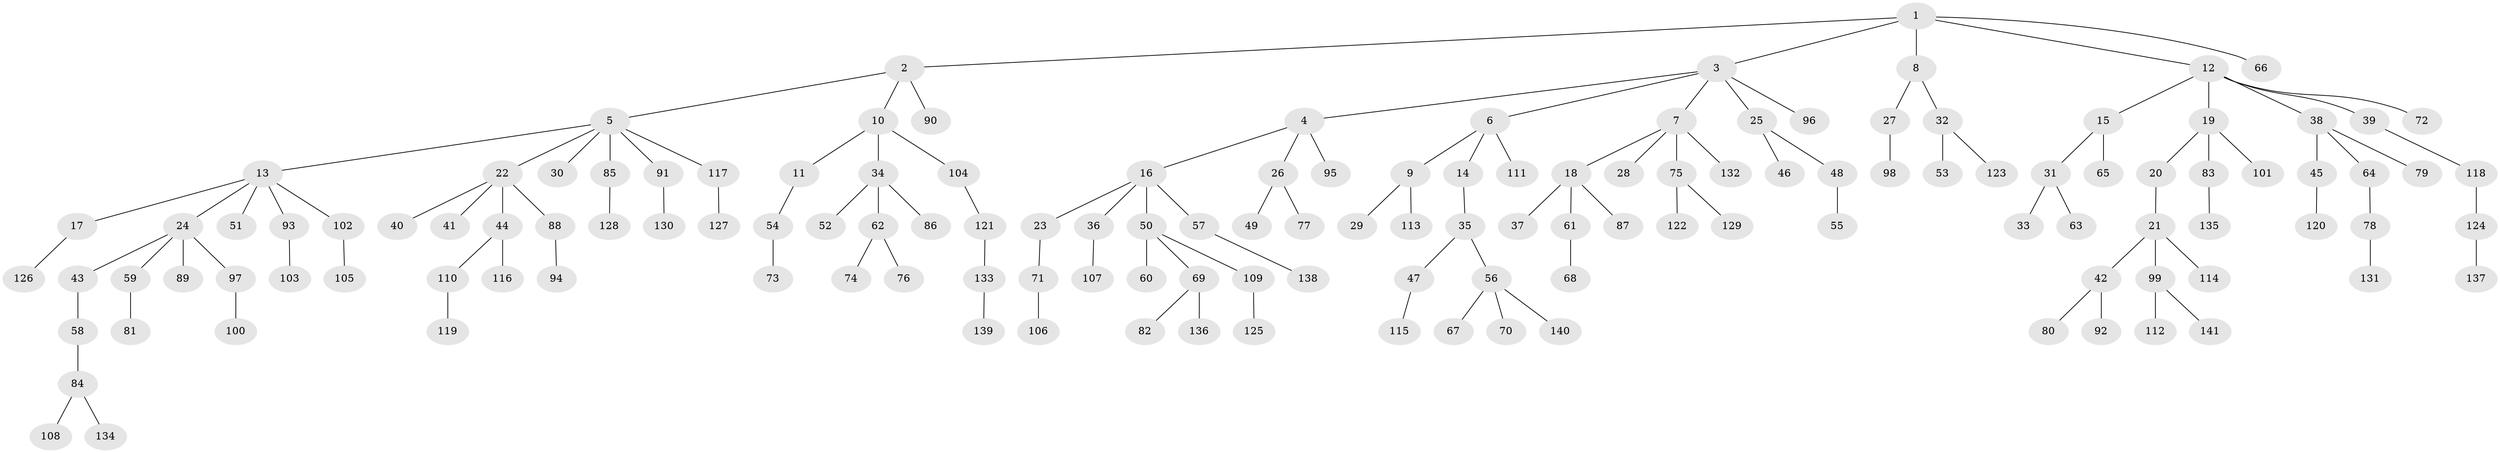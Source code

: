 // Generated by graph-tools (version 1.1) at 2025/11/02/27/25 16:11:27]
// undirected, 141 vertices, 140 edges
graph export_dot {
graph [start="1"]
  node [color=gray90,style=filled];
  1;
  2;
  3;
  4;
  5;
  6;
  7;
  8;
  9;
  10;
  11;
  12;
  13;
  14;
  15;
  16;
  17;
  18;
  19;
  20;
  21;
  22;
  23;
  24;
  25;
  26;
  27;
  28;
  29;
  30;
  31;
  32;
  33;
  34;
  35;
  36;
  37;
  38;
  39;
  40;
  41;
  42;
  43;
  44;
  45;
  46;
  47;
  48;
  49;
  50;
  51;
  52;
  53;
  54;
  55;
  56;
  57;
  58;
  59;
  60;
  61;
  62;
  63;
  64;
  65;
  66;
  67;
  68;
  69;
  70;
  71;
  72;
  73;
  74;
  75;
  76;
  77;
  78;
  79;
  80;
  81;
  82;
  83;
  84;
  85;
  86;
  87;
  88;
  89;
  90;
  91;
  92;
  93;
  94;
  95;
  96;
  97;
  98;
  99;
  100;
  101;
  102;
  103;
  104;
  105;
  106;
  107;
  108;
  109;
  110;
  111;
  112;
  113;
  114;
  115;
  116;
  117;
  118;
  119;
  120;
  121;
  122;
  123;
  124;
  125;
  126;
  127;
  128;
  129;
  130;
  131;
  132;
  133;
  134;
  135;
  136;
  137;
  138;
  139;
  140;
  141;
  1 -- 2;
  1 -- 3;
  1 -- 8;
  1 -- 12;
  1 -- 66;
  2 -- 5;
  2 -- 10;
  2 -- 90;
  3 -- 4;
  3 -- 6;
  3 -- 7;
  3 -- 25;
  3 -- 96;
  4 -- 16;
  4 -- 26;
  4 -- 95;
  5 -- 13;
  5 -- 22;
  5 -- 30;
  5 -- 85;
  5 -- 91;
  5 -- 117;
  6 -- 9;
  6 -- 14;
  6 -- 111;
  7 -- 18;
  7 -- 28;
  7 -- 75;
  7 -- 132;
  8 -- 27;
  8 -- 32;
  9 -- 29;
  9 -- 113;
  10 -- 11;
  10 -- 34;
  10 -- 104;
  11 -- 54;
  12 -- 15;
  12 -- 19;
  12 -- 38;
  12 -- 39;
  12 -- 72;
  13 -- 17;
  13 -- 24;
  13 -- 51;
  13 -- 93;
  13 -- 102;
  14 -- 35;
  15 -- 31;
  15 -- 65;
  16 -- 23;
  16 -- 36;
  16 -- 50;
  16 -- 57;
  17 -- 126;
  18 -- 37;
  18 -- 61;
  18 -- 87;
  19 -- 20;
  19 -- 83;
  19 -- 101;
  20 -- 21;
  21 -- 42;
  21 -- 99;
  21 -- 114;
  22 -- 40;
  22 -- 41;
  22 -- 44;
  22 -- 88;
  23 -- 71;
  24 -- 43;
  24 -- 59;
  24 -- 89;
  24 -- 97;
  25 -- 46;
  25 -- 48;
  26 -- 49;
  26 -- 77;
  27 -- 98;
  31 -- 33;
  31 -- 63;
  32 -- 53;
  32 -- 123;
  34 -- 52;
  34 -- 62;
  34 -- 86;
  35 -- 47;
  35 -- 56;
  36 -- 107;
  38 -- 45;
  38 -- 64;
  38 -- 79;
  39 -- 118;
  42 -- 80;
  42 -- 92;
  43 -- 58;
  44 -- 110;
  44 -- 116;
  45 -- 120;
  47 -- 115;
  48 -- 55;
  50 -- 60;
  50 -- 69;
  50 -- 109;
  54 -- 73;
  56 -- 67;
  56 -- 70;
  56 -- 140;
  57 -- 138;
  58 -- 84;
  59 -- 81;
  61 -- 68;
  62 -- 74;
  62 -- 76;
  64 -- 78;
  69 -- 82;
  69 -- 136;
  71 -- 106;
  75 -- 122;
  75 -- 129;
  78 -- 131;
  83 -- 135;
  84 -- 108;
  84 -- 134;
  85 -- 128;
  88 -- 94;
  91 -- 130;
  93 -- 103;
  97 -- 100;
  99 -- 112;
  99 -- 141;
  102 -- 105;
  104 -- 121;
  109 -- 125;
  110 -- 119;
  117 -- 127;
  118 -- 124;
  121 -- 133;
  124 -- 137;
  133 -- 139;
}
